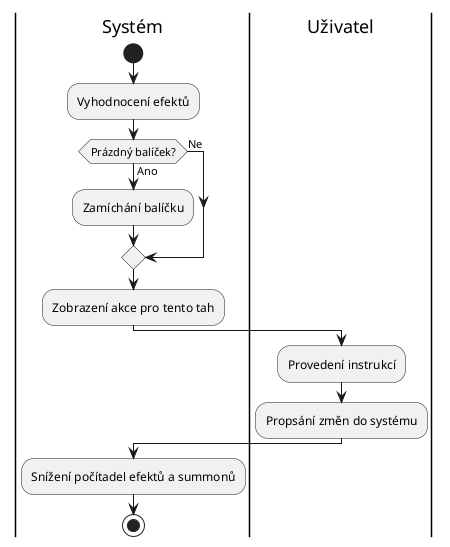 @startuml enemyTurn
|Systém|
start

:Vyhodnocení efektů;
if (Prázdný balíček?) then (Ano)
  :Zamíchání balíčku;
else (Ne)
endif
:Zobrazení akce pro tento tah;

|Uživatel|
:Provedení instrukcí;
:Propsání změn do systému;

|Systém|
:Snížení počítadel efektů a summonů;

stop
@enduml